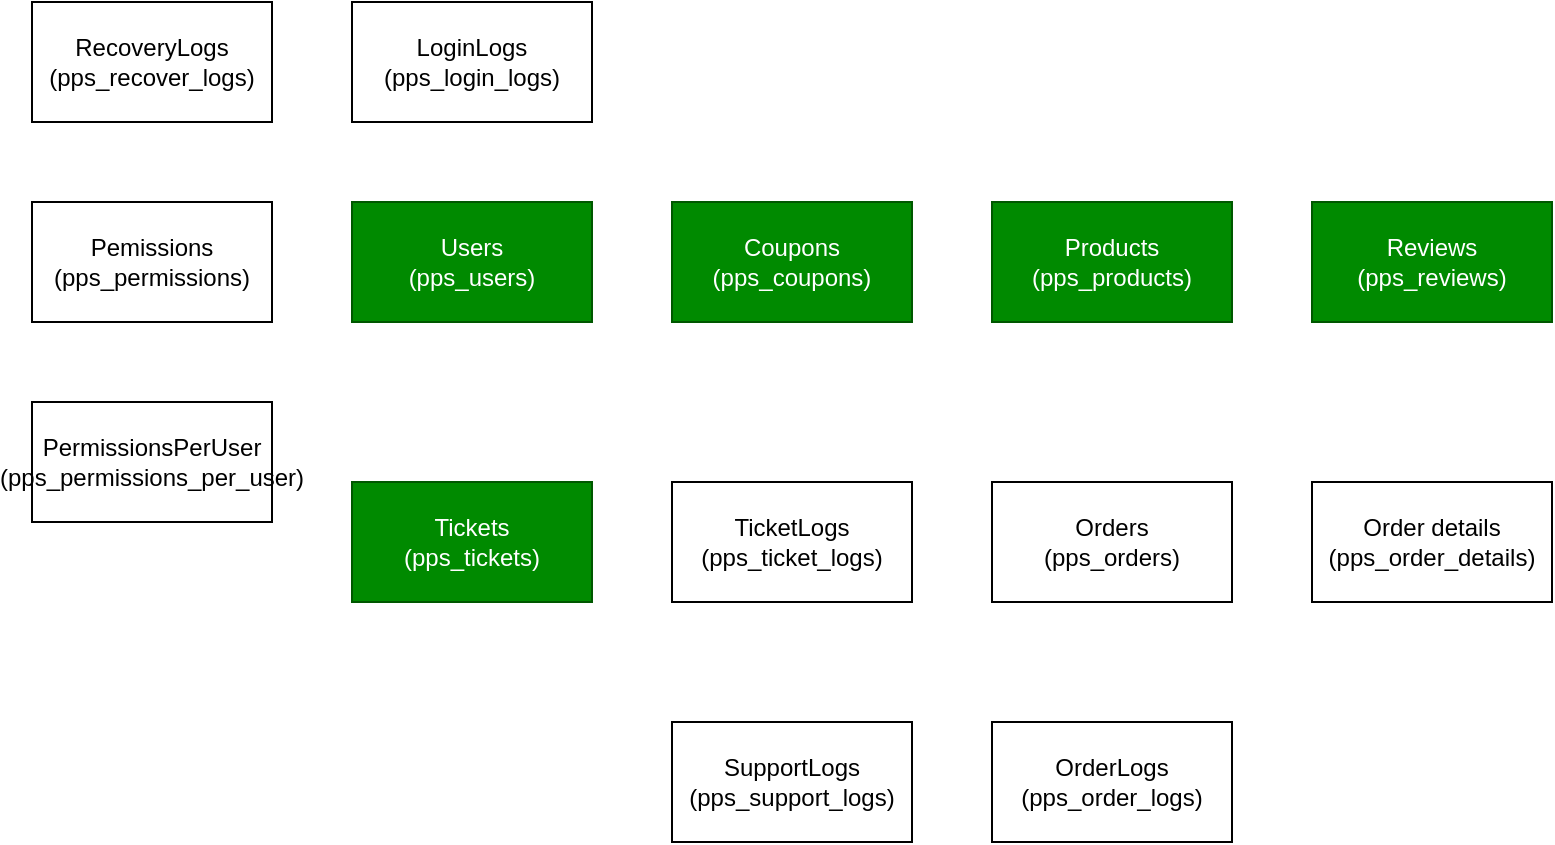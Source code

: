 <mxfile version="20.5.3" type="embed"><diagram id="8F0qCAfLKks02gZqbEuH" name="Page-1"><mxGraphModel dx="861" dy="542" grid="1" gridSize="10" guides="1" tooltips="1" connect="1" arrows="1" fold="1" page="1" pageScale="1" pageWidth="850" pageHeight="1100" math="0" shadow="0"><root><mxCell id="0"/><mxCell id="1" parent="0"/><mxCell id="2" value="Users&lt;br&gt;(pps_users)" style="rounded=0;whiteSpace=wrap;html=1;fillColor=#008a00;fontColor=#ffffff;strokeColor=#005700;" parent="1" vertex="1"><mxGeometry x="200" y="100" width="120" height="60" as="geometry"/></mxCell><mxCell id="3" value="Products&lt;br&gt;(pps_products)" style="rounded=0;whiteSpace=wrap;html=1;fillColor=#008a00;fontColor=#ffffff;strokeColor=#005700;" parent="1" vertex="1"><mxGeometry x="520" y="100" width="120" height="60" as="geometry"/></mxCell><mxCell id="4" value="Coupons&lt;br&gt;(pps_coupons)" style="rounded=0;whiteSpace=wrap;html=1;fillColor=#008a00;fontColor=#ffffff;strokeColor=#005700;" parent="1" vertex="1"><mxGeometry x="360" y="100" width="120" height="60" as="geometry"/></mxCell><mxCell id="5" value="Reviews&lt;br&gt;(pps_reviews)" style="rounded=0;whiteSpace=wrap;html=1;fillColor=#008a00;fontColor=#ffffff;strokeColor=#005700;" parent="1" vertex="1"><mxGeometry x="680" y="100" width="120" height="60" as="geometry"/></mxCell><mxCell id="6" value="Tickets&lt;br&gt;(pps_tickets)" style="rounded=0;whiteSpace=wrap;html=1;fillColor=#008a00;fontColor=#ffffff;strokeColor=#005700;" parent="1" vertex="1"><mxGeometry x="200" y="240" width="120" height="60" as="geometry"/></mxCell><mxCell id="7" value="TicketLogs&lt;br&gt;(pps_ticket_logs)" style="rounded=0;whiteSpace=wrap;html=1;" parent="1" vertex="1"><mxGeometry x="360" y="240" width="120" height="60" as="geometry"/></mxCell><mxCell id="8" value="LoginLogs&lt;br&gt;(pps_login_logs)" style="rounded=0;whiteSpace=wrap;html=1;" parent="1" vertex="1"><mxGeometry x="200" width="120" height="60" as="geometry"/></mxCell><mxCell id="9" value="RecoveryLogs&lt;br&gt;(pps_recover_logs)" style="rounded=0;whiteSpace=wrap;html=1;" parent="1" vertex="1"><mxGeometry x="40" width="120" height="60" as="geometry"/></mxCell><mxCell id="10" value="SupportLogs&lt;br&gt;(pps_support_logs)" style="rounded=0;whiteSpace=wrap;html=1;" parent="1" vertex="1"><mxGeometry x="360" y="360" width="120" height="60" as="geometry"/></mxCell><mxCell id="11" value="Orders&lt;br&gt;(pps_orders)" style="rounded=0;whiteSpace=wrap;html=1;" parent="1" vertex="1"><mxGeometry x="520" y="240" width="120" height="60" as="geometry"/></mxCell><mxCell id="12" value="OrderLogs&lt;br&gt;(pps_order_logs)" style="rounded=0;whiteSpace=wrap;html=1;" parent="1" vertex="1"><mxGeometry x="520" y="360" width="120" height="60" as="geometry"/></mxCell><mxCell id="13" value="Pemissions&lt;br&gt;(pps_permissions)" style="rounded=0;whiteSpace=wrap;html=1;" parent="1" vertex="1"><mxGeometry x="40" y="100" width="120" height="60" as="geometry"/></mxCell><mxCell id="14" value="PermissionsPerUser&lt;br&gt;(pps_permissions_per_user)" style="rounded=0;whiteSpace=wrap;html=1;" parent="1" vertex="1"><mxGeometry x="40" y="200" width="120" height="60" as="geometry"/></mxCell><mxCell id="15" value="Order details&lt;br&gt;(pps_order_details)" style="rounded=0;whiteSpace=wrap;html=1;" vertex="1" parent="1"><mxGeometry x="680" y="240" width="120" height="60" as="geometry"/></mxCell></root></mxGraphModel></diagram></mxfile>